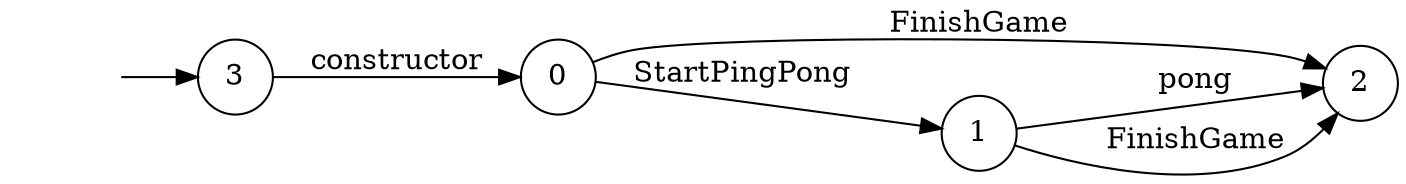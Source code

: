 digraph "Dapp-Automata-data/RQ1/azure-benchmark/workbench-fix/Starter/Starter-dot" {
	graph [rankdir=LR]
	"" [label="" shape=plaintext]
	3 [label=3 shape=circle]
	2 [label=2 shape=circle]
	1 [label=1 shape=circle]
	0 [label=0 shape=circle]
	"" -> 3 [label=""]
	0 -> 1 [label=StartPingPong]
	0 -> 2 [label=FinishGame]
	1 -> 2 [label=pong]
	1 -> 2 [label=FinishGame]
	3 -> 0 [label=constructor]
}
